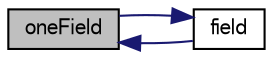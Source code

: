 digraph "oneField"
{
  bgcolor="transparent";
  edge [fontname="FreeSans",fontsize="10",labelfontname="FreeSans",labelfontsize="10"];
  node [fontname="FreeSans",fontsize="10",shape=record];
  rankdir="LR";
  Node3 [label="oneField",height=0.2,width=0.4,color="black", fillcolor="grey75", style="filled", fontcolor="black"];
  Node3 -> Node4 [dir="back",color="midnightblue",fontsize="10",style="solid",fontname="FreeSans"];
  Node4 [label="field",height=0.2,width=0.4,color="black",URL="$a26502.html#afbc4cbd7341c0e28f5c945e2aea56262"];
  Node4 -> Node3 [dir="back",color="midnightblue",fontsize="10",style="solid",fontname="FreeSans"];
}
